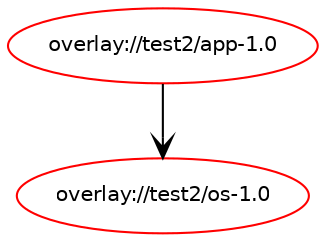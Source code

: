 digraph prolog {

newrank=true;
concentrate=true;
compound=true;
graph [rankdir=TD];#, ranksep=2.5, nodesep=0.2];
edge  [arrowhead=vee];
node  [fontname=Helvetica,fontsize=10];

"overlay://test2/app-1.0" [color=red, href="../test2/app-1.0-depend.svg"];
"overlay://test2/app-1.0" -> "overlay://test2/os-1.0"
"overlay://test2/os-1.0" [color=red, href="../test2/os-1.0-depend.svg"];
}
